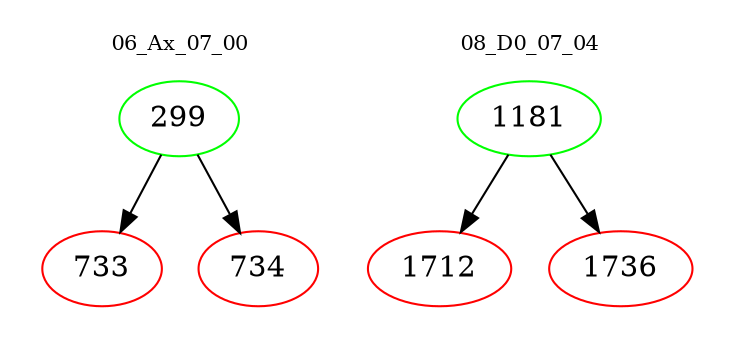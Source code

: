 digraph{
subgraph cluster_0 {
color = white
label = "06_Ax_07_00";
fontsize=10;
T0_299 [label="299", color="green"]
T0_299 -> T0_733 [color="black"]
T0_733 [label="733", color="red"]
T0_299 -> T0_734 [color="black"]
T0_734 [label="734", color="red"]
}
subgraph cluster_1 {
color = white
label = "08_D0_07_04";
fontsize=10;
T1_1181 [label="1181", color="green"]
T1_1181 -> T1_1712 [color="black"]
T1_1712 [label="1712", color="red"]
T1_1181 -> T1_1736 [color="black"]
T1_1736 [label="1736", color="red"]
}
}
